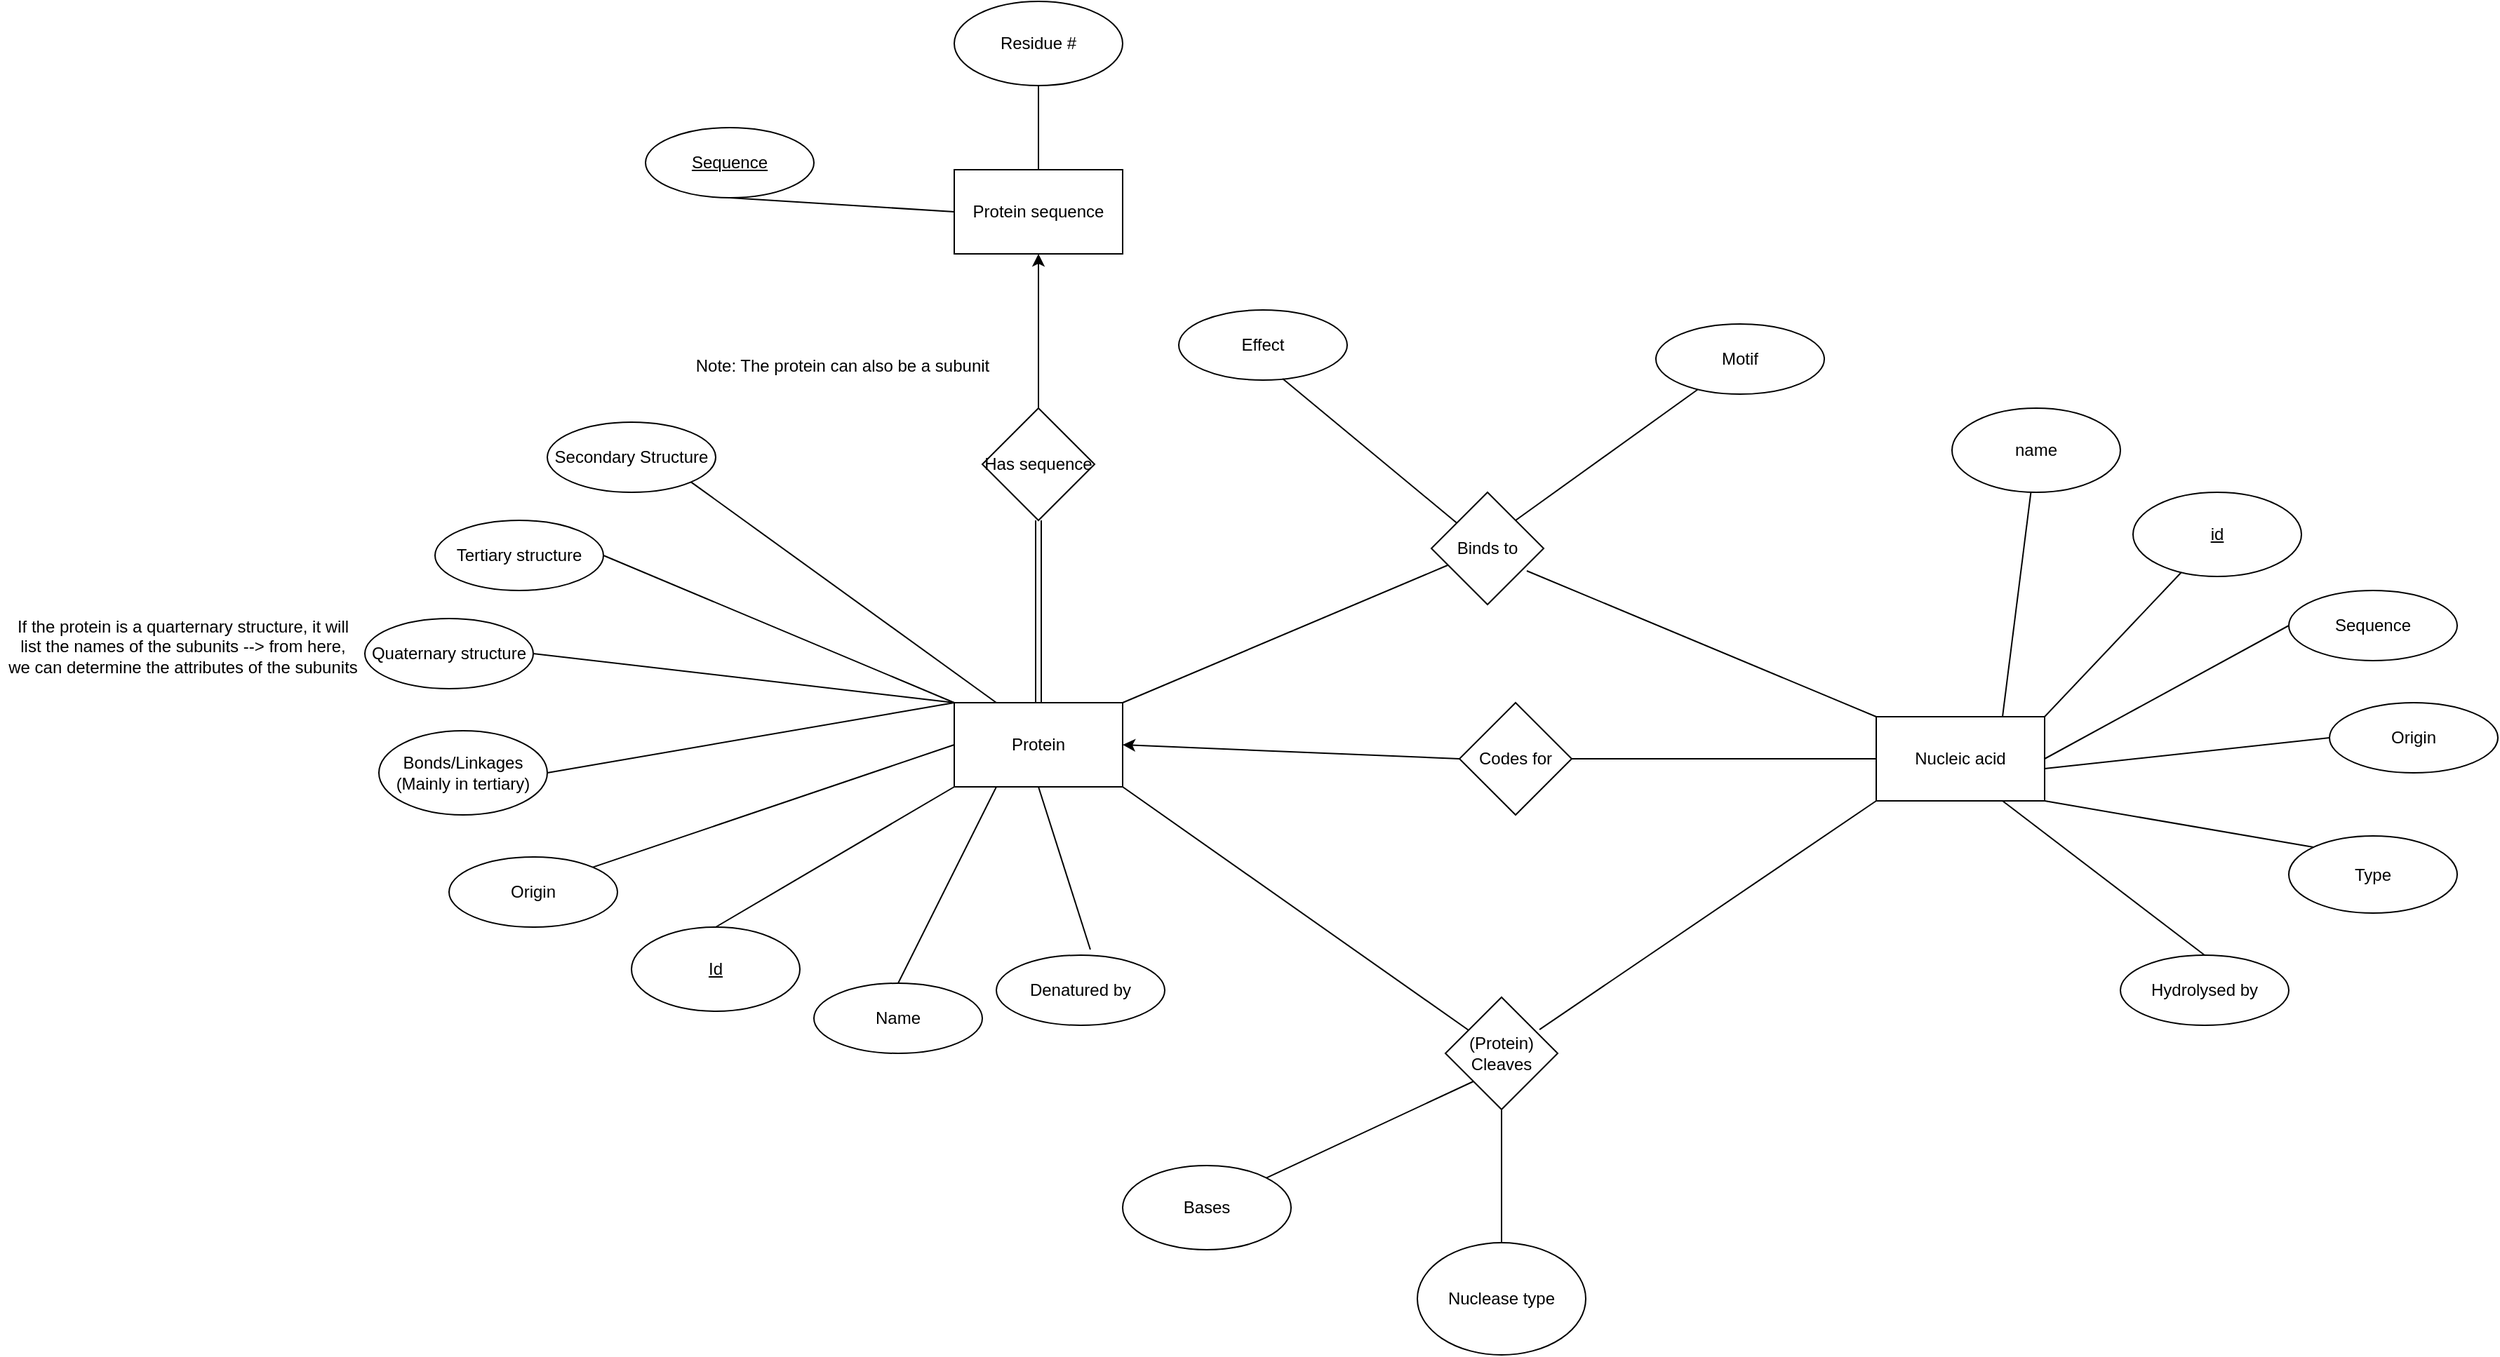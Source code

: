 <mxfile version="13.10.0" type="embed">
    <diagram id="yw_wk8TU1PbBnYlZI2_y" name="Page-1">
        <mxGraphModel dx="2441" dy="1708" grid="1" gridSize="10" guides="1" tooltips="1" connect="1" arrows="1" fold="1" page="1" pageScale="1" pageWidth="827" pageHeight="1169" math="0" shadow="0">
            <root>
                <mxCell id="0"/>
                <mxCell id="1" parent="0"/>
                <mxCell id="2" value="Protein" style="rounded=0;whiteSpace=wrap;html=1;" parent="1" vertex="1">
                    <mxGeometry x="170" y="120" width="120" height="60" as="geometry"/>
                </mxCell>
                <mxCell id="4" value="&lt;u&gt;Sequence&lt;/u&gt;" style="ellipse;whiteSpace=wrap;html=1;" parent="1" vertex="1">
                    <mxGeometry x="-50" y="-290" width="120" height="50" as="geometry"/>
                </mxCell>
                <mxCell id="7" value="" style="endArrow=none;html=1;entryX=0.5;entryY=1;entryDx=0;entryDy=0;exitX=0;exitY=0.5;exitDx=0;exitDy=0;" parent="1" source="39" target="4" edge="1">
                    <mxGeometry width="50" height="50" relative="1" as="geometry">
                        <mxPoint x="230" y="120" as="sourcePoint"/>
                        <mxPoint x="280" y="70" as="targetPoint"/>
                    </mxGeometry>
                </mxCell>
                <mxCell id="8" value="Secondary Structure" style="ellipse;whiteSpace=wrap;html=1;" parent="1" vertex="1">
                    <mxGeometry x="-120" y="-80" width="120" height="50" as="geometry"/>
                </mxCell>
                <mxCell id="9" value="" style="endArrow=none;html=1;entryX=1;entryY=1;entryDx=0;entryDy=0;exitX=0.25;exitY=0;exitDx=0;exitDy=0;" parent="1" source="2" target="8" edge="1">
                    <mxGeometry width="50" height="50" relative="1" as="geometry">
                        <mxPoint x="40" y="170" as="sourcePoint"/>
                        <mxPoint x="90" y="120" as="targetPoint"/>
                    </mxGeometry>
                </mxCell>
                <mxCell id="10" value="Bonds/Linkages (Mainly in tertiary)" style="ellipse;whiteSpace=wrap;html=1;" parent="1" vertex="1">
                    <mxGeometry x="-240" y="140" width="120" height="60" as="geometry"/>
                </mxCell>
                <mxCell id="11" value="" style="endArrow=none;html=1;entryX=1;entryY=0.5;entryDx=0;entryDy=0;exitX=0;exitY=0;exitDx=0;exitDy=0;" parent="1" source="2" target="10" edge="1">
                    <mxGeometry width="50" height="50" relative="1" as="geometry">
                        <mxPoint x="40" y="200" as="sourcePoint"/>
                        <mxPoint x="90" y="150" as="targetPoint"/>
                    </mxGeometry>
                </mxCell>
                <mxCell id="12" value="Origin" style="ellipse;whiteSpace=wrap;html=1;" parent="1" vertex="1">
                    <mxGeometry x="-190" y="230" width="120" height="50" as="geometry"/>
                </mxCell>
                <mxCell id="13" value="" style="endArrow=none;html=1;entryX=0;entryY=0.5;entryDx=0;entryDy=0;exitX=1;exitY=0;exitDx=0;exitDy=0;" parent="1" source="12" target="2" edge="1">
                    <mxGeometry width="50" height="50" relative="1" as="geometry">
                        <mxPoint x="40" y="190" as="sourcePoint"/>
                        <mxPoint x="90" y="140" as="targetPoint"/>
                    </mxGeometry>
                </mxCell>
                <mxCell id="14" value="Denatured by" style="ellipse;whiteSpace=wrap;html=1;" parent="1" vertex="1">
                    <mxGeometry x="200" y="300" width="120" height="50" as="geometry"/>
                </mxCell>
                <mxCell id="15" value="Tertiary structure" style="ellipse;whiteSpace=wrap;html=1;" parent="1" vertex="1">
                    <mxGeometry x="-200" y="-10" width="120" height="50" as="geometry"/>
                </mxCell>
                <mxCell id="16" value="" style="endArrow=none;html=1;entryX=1;entryY=0.5;entryDx=0;entryDy=0;exitX=0;exitY=0;exitDx=0;exitDy=0;" parent="1" source="2" target="15" edge="1">
                    <mxGeometry width="50" height="50" relative="1" as="geometry">
                        <mxPoint x="20" y="120" as="sourcePoint"/>
                        <mxPoint x="70" y="70" as="targetPoint"/>
                    </mxGeometry>
                </mxCell>
                <mxCell id="17" value="" style="endArrow=none;html=1;entryX=0.5;entryY=1;entryDx=0;entryDy=0;exitX=0.558;exitY=-0.08;exitDx=0;exitDy=0;exitPerimeter=0;" parent="1" source="14" target="2" edge="1">
                    <mxGeometry width="50" height="50" relative="1" as="geometry">
                        <mxPoint x="150" y="260" as="sourcePoint"/>
                        <mxPoint x="200" y="210" as="targetPoint"/>
                    </mxGeometry>
                </mxCell>
                <mxCell id="18" value="Quaternary structure" style="ellipse;whiteSpace=wrap;html=1;" parent="1" vertex="1">
                    <mxGeometry x="-250" y="60" width="120" height="50" as="geometry"/>
                </mxCell>
                <mxCell id="19" value="" style="endArrow=none;html=1;entryX=1;entryY=0.5;entryDx=0;entryDy=0;exitX=0;exitY=0;exitDx=0;exitDy=0;" parent="1" source="2" target="18" edge="1">
                    <mxGeometry width="50" height="50" relative="1" as="geometry">
                        <mxPoint x="-45" y="90" as="sourcePoint"/>
                        <mxPoint x="5" y="40" as="targetPoint"/>
                    </mxGeometry>
                </mxCell>
                <mxCell id="20" value="&lt;u&gt;Id&lt;/u&gt;" style="ellipse;whiteSpace=wrap;html=1;" parent="1" vertex="1">
                    <mxGeometry x="-60" y="280" width="120" height="60" as="geometry"/>
                </mxCell>
                <mxCell id="21" value="" style="endArrow=none;html=1;exitX=0.5;exitY=0;exitDx=0;exitDy=0;entryX=0;entryY=1;entryDx=0;entryDy=0;" parent="1" source="20" target="2" edge="1">
                    <mxGeometry width="50" height="50" relative="1" as="geometry">
                        <mxPoint x="70" y="270" as="sourcePoint"/>
                        <mxPoint x="120" y="220" as="targetPoint"/>
                    </mxGeometry>
                </mxCell>
                <mxCell id="22" value="Name" style="ellipse;whiteSpace=wrap;html=1;" parent="1" vertex="1">
                    <mxGeometry x="70" y="320" width="120" height="50" as="geometry"/>
                </mxCell>
                <mxCell id="23" value="" style="endArrow=none;html=1;exitX=0.5;exitY=0;exitDx=0;exitDy=0;entryX=0.25;entryY=1;entryDx=0;entryDy=0;" parent="1" source="22" target="2" edge="1">
                    <mxGeometry width="50" height="50" relative="1" as="geometry">
                        <mxPoint x="140" y="290" as="sourcePoint"/>
                        <mxPoint x="190" y="240" as="targetPoint"/>
                    </mxGeometry>
                </mxCell>
                <mxCell id="24" value="" style="endArrow=none;html=1;exitX=1;exitY=0;exitDx=0;exitDy=0;" parent="1" source="2" target="25" edge="1">
                    <mxGeometry width="50" height="50" relative="1" as="geometry">
                        <mxPoint x="300" y="120" as="sourcePoint"/>
                        <mxPoint x="430" y="30" as="targetPoint"/>
                    </mxGeometry>
                </mxCell>
                <mxCell id="25" value="Binds to" style="rhombus;whiteSpace=wrap;html=1;" parent="1" vertex="1">
                    <mxGeometry x="510" y="-30" width="80" height="80" as="geometry"/>
                </mxCell>
                <mxCell id="26" value="Nucleic acid" style="rounded=0;whiteSpace=wrap;html=1;" parent="1" vertex="1">
                    <mxGeometry x="827" y="130" width="120" height="60" as="geometry"/>
                </mxCell>
                <mxCell id="27" value="" style="endArrow=none;html=1;exitX=0.85;exitY=0.7;exitDx=0;exitDy=0;exitPerimeter=0;entryX=0;entryY=0;entryDx=0;entryDy=0;" parent="1" source="25" target="26" edge="1">
                    <mxGeometry width="50" height="50" relative="1" as="geometry">
                        <mxPoint x="800" y="180" as="sourcePoint"/>
                        <mxPoint x="850" y="130" as="targetPoint"/>
                    </mxGeometry>
                </mxCell>
                <mxCell id="28" value="" style="endArrow=none;html=1;exitX=1;exitY=1;exitDx=0;exitDy=0;" parent="1" source="2" target="29" edge="1">
                    <mxGeometry width="50" height="50" relative="1" as="geometry">
                        <mxPoint x="340" y="200" as="sourcePoint"/>
                        <mxPoint x="500" y="350" as="targetPoint"/>
                    </mxGeometry>
                </mxCell>
                <mxCell id="29" value="(Protein) Cleaves" style="rhombus;whiteSpace=wrap;html=1;" parent="1" vertex="1">
                    <mxGeometry x="520" y="330" width="80" height="80" as="geometry"/>
                </mxCell>
                <mxCell id="30" value="" style="endArrow=none;html=1;entryX=0;entryY=1;entryDx=0;entryDy=0;exitX=0.838;exitY=0.288;exitDx=0;exitDy=0;exitPerimeter=0;" parent="1" source="29" target="26" edge="1">
                    <mxGeometry width="50" height="50" relative="1" as="geometry">
                        <mxPoint x="580" y="350" as="sourcePoint"/>
                        <mxPoint x="630" y="300" as="targetPoint"/>
                    </mxGeometry>
                </mxCell>
                <mxCell id="31" value="" style="endArrow=none;html=1;entryX=0;entryY=1;entryDx=0;entryDy=0;exitX=1;exitY=0;exitDx=0;exitDy=0;" parent="1" source="32" target="29" edge="1">
                    <mxGeometry width="50" height="50" relative="1" as="geometry">
                        <mxPoint x="410" y="460" as="sourcePoint"/>
                        <mxPoint x="540" y="420" as="targetPoint"/>
                    </mxGeometry>
                </mxCell>
                <mxCell id="32" value="Bases" style="ellipse;whiteSpace=wrap;html=1;" parent="1" vertex="1">
                    <mxGeometry x="290" y="450" width="120" height="60" as="geometry"/>
                </mxCell>
                <mxCell id="33" value="" style="endArrow=none;html=1;entryX=0.5;entryY=1;entryDx=0;entryDy=0;exitX=0.5;exitY=0;exitDx=0;exitDy=0;" parent="1" source="34" target="29" edge="1">
                    <mxGeometry width="50" height="50" relative="1" as="geometry">
                        <mxPoint x="560" y="480" as="sourcePoint"/>
                        <mxPoint x="575" y="440" as="targetPoint"/>
                    </mxGeometry>
                </mxCell>
                <mxCell id="34" value="Nuclease type" style="ellipse;whiteSpace=wrap;html=1;" parent="1" vertex="1">
                    <mxGeometry x="500" y="505" width="120" height="80" as="geometry"/>
                </mxCell>
                <mxCell id="35" value="" style="endArrow=none;html=1;" parent="1" target="36" edge="1">
                    <mxGeometry width="50" height="50" relative="1" as="geometry">
                        <mxPoint x="570" y="-10" as="sourcePoint"/>
                        <mxPoint x="620" y="-60" as="targetPoint"/>
                    </mxGeometry>
                </mxCell>
                <mxCell id="36" value="Motif" style="ellipse;whiteSpace=wrap;html=1;" parent="1" vertex="1">
                    <mxGeometry x="670" y="-150" width="120" height="50" as="geometry"/>
                </mxCell>
                <mxCell id="37" value="Effect" style="ellipse;whiteSpace=wrap;html=1;" parent="1" vertex="1">
                    <mxGeometry x="330" y="-160" width="120" height="50" as="geometry"/>
                </mxCell>
                <mxCell id="38" value="" style="endArrow=none;html=1;entryX=0.617;entryY=0.98;entryDx=0;entryDy=0;entryPerimeter=0;" parent="1" source="25" target="37" edge="1">
                    <mxGeometry width="50" height="50" relative="1" as="geometry">
                        <mxPoint x="440" y="-30" as="sourcePoint"/>
                        <mxPoint x="490" y="-80" as="targetPoint"/>
                    </mxGeometry>
                </mxCell>
                <mxCell id="39" value="Protein sequence" style="rounded=0;whiteSpace=wrap;html=1;" parent="1" vertex="1">
                    <mxGeometry x="170" y="-260" width="120" height="60" as="geometry"/>
                </mxCell>
                <mxCell id="41" value="Has sequence" style="rhombus;whiteSpace=wrap;html=1;" parent="1" vertex="1">
                    <mxGeometry x="190" y="-90" width="80" height="80" as="geometry"/>
                </mxCell>
                <mxCell id="44" value="" style="shape=link;html=1;entryX=0.5;entryY=1;entryDx=0;entryDy=0;" parent="1" source="2" target="41" edge="1">
                    <mxGeometry width="100" relative="1" as="geometry">
                        <mxPoint x="210" y="90" as="sourcePoint"/>
                        <mxPoint x="310" y="90" as="targetPoint"/>
                    </mxGeometry>
                </mxCell>
                <mxCell id="46" value="" style="endArrow=classic;html=1;entryX=0.5;entryY=1;entryDx=0;entryDy=0;exitX=0.5;exitY=0;exitDx=0;exitDy=0;" parent="1" source="41" target="39" edge="1">
                    <mxGeometry width="50" height="50" relative="1" as="geometry">
                        <mxPoint x="230" y="-120" as="sourcePoint"/>
                        <mxPoint x="280" y="-170" as="targetPoint"/>
                    </mxGeometry>
                </mxCell>
                <mxCell id="47" value="" style="endArrow=none;html=1;" parent="1" target="48" edge="1">
                    <mxGeometry width="50" height="50" relative="1" as="geometry">
                        <mxPoint x="230" y="-260" as="sourcePoint"/>
                        <mxPoint x="230" y="-330" as="targetPoint"/>
                    </mxGeometry>
                </mxCell>
                <mxCell id="48" value="Residue #" style="ellipse;whiteSpace=wrap;html=1;" parent="1" vertex="1">
                    <mxGeometry x="170" y="-380" width="120" height="60" as="geometry"/>
                </mxCell>
                <mxCell id="52" value="Codes for" style="rhombus;whiteSpace=wrap;html=1;" parent="1" vertex="1">
                    <mxGeometry x="530" y="120" width="80" height="80" as="geometry"/>
                </mxCell>
                <mxCell id="53" value="" style="endArrow=none;html=1;exitX=1;exitY=0.5;exitDx=0;exitDy=0;entryX=0;entryY=0.5;entryDx=0;entryDy=0;" parent="1" source="52" target="26" edge="1">
                    <mxGeometry width="50" height="50" relative="1" as="geometry">
                        <mxPoint x="670" y="170" as="sourcePoint"/>
                        <mxPoint x="720" y="120" as="targetPoint"/>
                    </mxGeometry>
                </mxCell>
                <mxCell id="54" value="" style="endArrow=none;html=1;" parent="1" target="55" edge="1">
                    <mxGeometry width="50" height="50" relative="1" as="geometry">
                        <mxPoint x="947" y="130" as="sourcePoint"/>
                        <mxPoint x="997" y="80" as="targetPoint"/>
                    </mxGeometry>
                </mxCell>
                <mxCell id="55" value="&lt;u&gt;id&lt;/u&gt;" style="ellipse;whiteSpace=wrap;html=1;" parent="1" vertex="1">
                    <mxGeometry x="1010" y="-30" width="120" height="60" as="geometry"/>
                </mxCell>
                <mxCell id="56" value="Sequence" style="ellipse;whiteSpace=wrap;html=1;" parent="1" vertex="1">
                    <mxGeometry x="1121" y="40" width="120" height="50" as="geometry"/>
                </mxCell>
                <mxCell id="57" value="" style="endArrow=none;html=1;exitX=1;exitY=0.5;exitDx=0;exitDy=0;entryX=0;entryY=0.5;entryDx=0;entryDy=0;" parent="1" source="26" target="56" edge="1">
                    <mxGeometry width="50" height="50" relative="1" as="geometry">
                        <mxPoint x="1020" y="130" as="sourcePoint"/>
                        <mxPoint x="1070" y="80" as="targetPoint"/>
                    </mxGeometry>
                </mxCell>
                <mxCell id="58" value="Origin" style="ellipse;whiteSpace=wrap;html=1;" parent="1" vertex="1">
                    <mxGeometry x="1150" y="120" width="120" height="50" as="geometry"/>
                </mxCell>
                <mxCell id="59" value="" style="endArrow=none;html=1;exitX=1;exitY=0.617;exitDx=0;exitDy=0;exitPerimeter=0;entryX=0;entryY=0.5;entryDx=0;entryDy=0;" parent="1" source="26" target="58" edge="1">
                    <mxGeometry width="50" height="50" relative="1" as="geometry">
                        <mxPoint x="1190" y="190" as="sourcePoint"/>
                        <mxPoint x="1240" y="140" as="targetPoint"/>
                    </mxGeometry>
                </mxCell>
                <mxCell id="60" value="Type" style="ellipse;whiteSpace=wrap;html=1;" parent="1" vertex="1">
                    <mxGeometry x="1121" y="215" width="120" height="55" as="geometry"/>
                </mxCell>
                <mxCell id="61" value="" style="endArrow=none;html=1;exitX=1;exitY=1;exitDx=0;exitDy=0;entryX=0;entryY=0;entryDx=0;entryDy=0;" parent="1" source="26" target="60" edge="1">
                    <mxGeometry width="50" height="50" relative="1" as="geometry">
                        <mxPoint x="1190" y="190" as="sourcePoint"/>
                        <mxPoint x="1240" y="140" as="targetPoint"/>
                    </mxGeometry>
                </mxCell>
                <mxCell id="62" value="Hydrolysed by" style="ellipse;whiteSpace=wrap;html=1;" parent="1" vertex="1">
                    <mxGeometry x="1001" y="300" width="120" height="50" as="geometry"/>
                </mxCell>
                <mxCell id="64" value="" style="endArrow=none;html=1;exitX=0.75;exitY=1;exitDx=0;exitDy=0;entryX=0.5;entryY=0;entryDx=0;entryDy=0;" parent="1" source="26" target="62" edge="1">
                    <mxGeometry width="50" height="50" relative="1" as="geometry">
                        <mxPoint x="1190" y="190" as="sourcePoint"/>
                        <mxPoint x="1240" y="140" as="targetPoint"/>
                    </mxGeometry>
                </mxCell>
                <mxCell id="65" value="" style="endArrow=classic;html=1;entryX=1;entryY=0.5;entryDx=0;entryDy=0;exitX=0;exitY=0.5;exitDx=0;exitDy=0;" parent="1" source="52" target="2" edge="1">
                    <mxGeometry width="50" height="50" relative="1" as="geometry">
                        <mxPoint x="410" y="180" as="sourcePoint"/>
                        <mxPoint x="460" y="130" as="targetPoint"/>
                    </mxGeometry>
                </mxCell>
                <mxCell id="66" value="" style="endArrow=none;html=1;exitX=0.75;exitY=0;exitDx=0;exitDy=0;" parent="1" source="26" target="67" edge="1">
                    <mxGeometry width="50" height="50" relative="1" as="geometry">
                        <mxPoint x="862" y="90" as="sourcePoint"/>
                        <mxPoint x="950" y="-50" as="targetPoint"/>
                    </mxGeometry>
                </mxCell>
                <mxCell id="67" value="name" style="ellipse;whiteSpace=wrap;html=1;" parent="1" vertex="1">
                    <mxGeometry x="881" y="-90" width="120" height="60" as="geometry"/>
                </mxCell>
                <mxCell id="70" value="Note: The protein can also be a subunit" style="text;html=1;align=center;verticalAlign=middle;resizable=0;points=[];autosize=1;" parent="1" vertex="1">
                    <mxGeometry x="-20" y="-130" width="220" height="20" as="geometry"/>
                </mxCell>
                <mxCell id="71" value="If the protein is a quarternary structure, it will&lt;br&gt;list the names of the subunits --&amp;gt; from here,&lt;br&gt;we can determine the attributes of the subunits" style="text;html=1;align=center;verticalAlign=middle;resizable=0;points=[];autosize=1;" vertex="1" parent="1">
                    <mxGeometry x="-510" y="55" width="260" height="50" as="geometry"/>
                </mxCell>
            </root>
        </mxGraphModel>
    </diagram>
</mxfile>